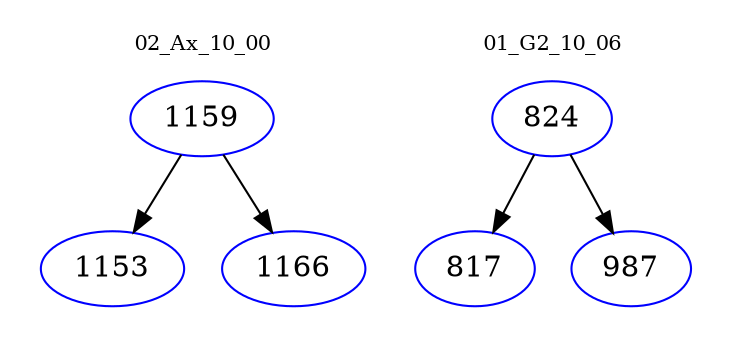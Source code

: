 digraph{
subgraph cluster_0 {
color = white
label = "02_Ax_10_00";
fontsize=10;
T0_1159 [label="1159", color="blue"]
T0_1159 -> T0_1153 [color="black"]
T0_1153 [label="1153", color="blue"]
T0_1159 -> T0_1166 [color="black"]
T0_1166 [label="1166", color="blue"]
}
subgraph cluster_1 {
color = white
label = "01_G2_10_06";
fontsize=10;
T1_824 [label="824", color="blue"]
T1_824 -> T1_817 [color="black"]
T1_817 [label="817", color="blue"]
T1_824 -> T1_987 [color="black"]
T1_987 [label="987", color="blue"]
}
}
